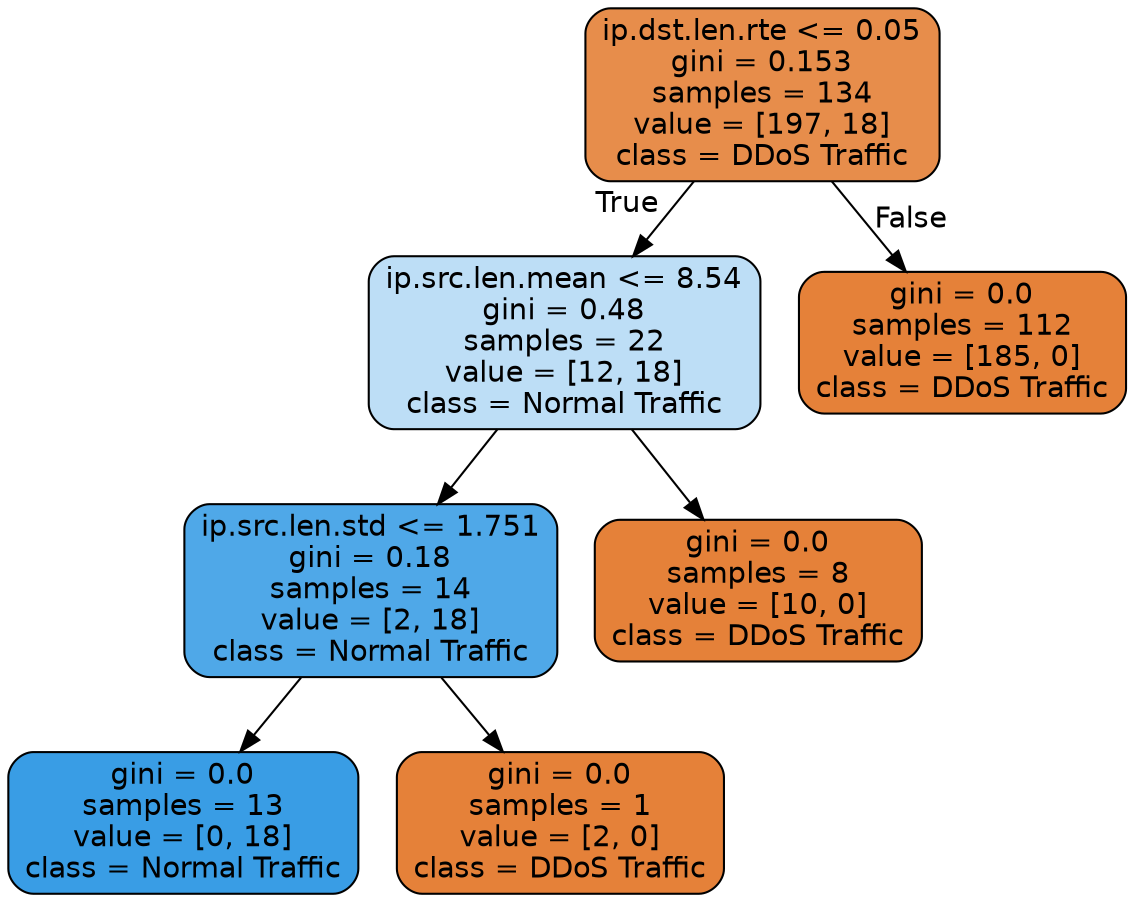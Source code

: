 digraph Tree {
node [shape=box, style="filled, rounded", color="black", fontname="helvetica"] ;
edge [fontname="helvetica"] ;
0 [label="ip.dst.len.rte <= 0.05\ngini = 0.153\nsamples = 134\nvalue = [197, 18]\nclass = DDoS Traffic", fillcolor="#e78d4b"] ;
1 [label="ip.src.len.mean <= 8.54\ngini = 0.48\nsamples = 22\nvalue = [12, 18]\nclass = Normal Traffic", fillcolor="#bddef6"] ;
0 -> 1 [labeldistance=2.5, labelangle=45, headlabel="True"] ;
2 [label="ip.src.len.std <= 1.751\ngini = 0.18\nsamples = 14\nvalue = [2, 18]\nclass = Normal Traffic", fillcolor="#4fa8e8"] ;
1 -> 2 ;
3 [label="gini = 0.0\nsamples = 13\nvalue = [0, 18]\nclass = Normal Traffic", fillcolor="#399de5"] ;
2 -> 3 ;
4 [label="gini = 0.0\nsamples = 1\nvalue = [2, 0]\nclass = DDoS Traffic", fillcolor="#e58139"] ;
2 -> 4 ;
5 [label="gini = 0.0\nsamples = 8\nvalue = [10, 0]\nclass = DDoS Traffic", fillcolor="#e58139"] ;
1 -> 5 ;
6 [label="gini = 0.0\nsamples = 112\nvalue = [185, 0]\nclass = DDoS Traffic", fillcolor="#e58139"] ;
0 -> 6 [labeldistance=2.5, labelangle=-45, headlabel="False"] ;
}